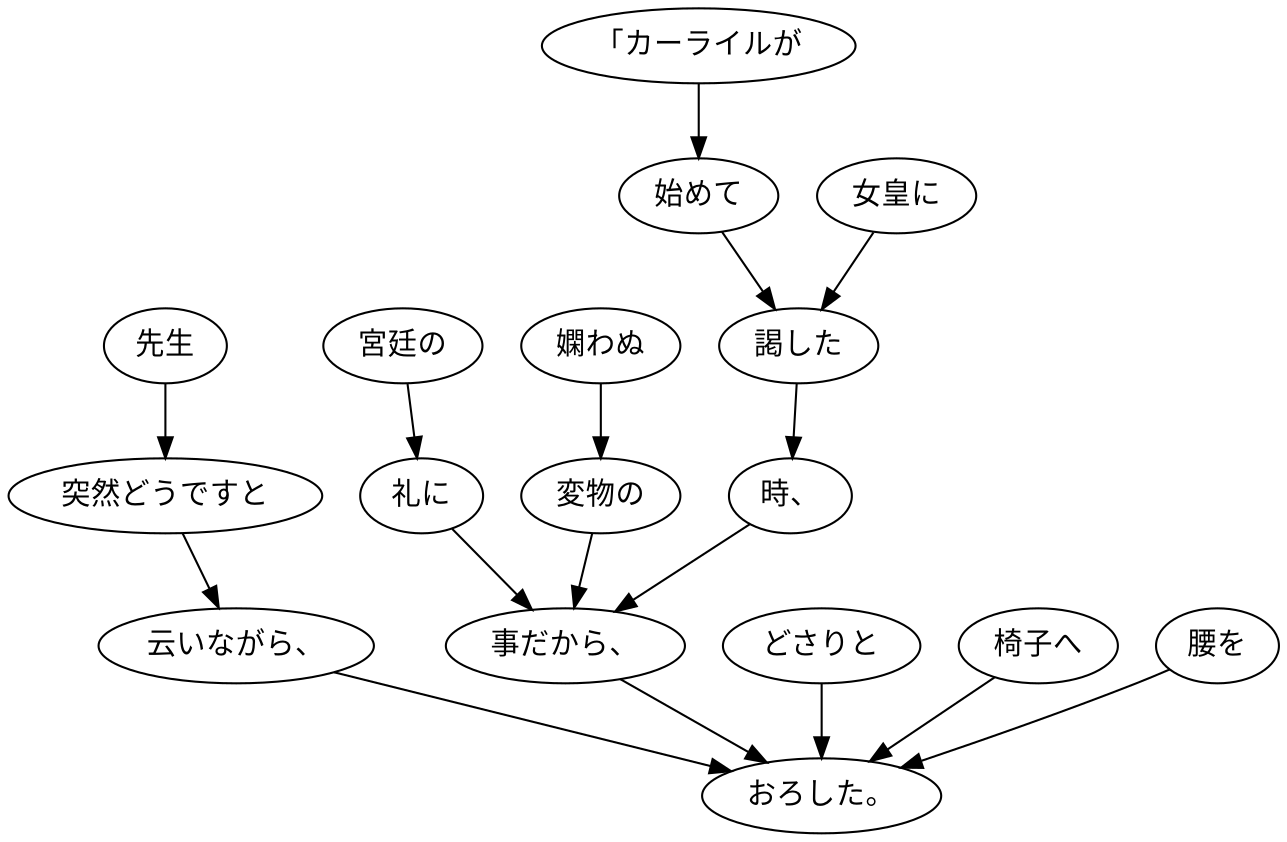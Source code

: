 digraph graph8534 {
	node0 [label="「カーライルが"];
	node1 [label="始めて"];
	node2 [label="女皇に"];
	node3 [label="謁した"];
	node4 [label="時、"];
	node5 [label="宮廷の"];
	node6 [label="礼に"];
	node7 [label="嫻わぬ"];
	node8 [label="変物の"];
	node9 [label="事だから、"];
	node10 [label="先生"];
	node11 [label="突然どうですと"];
	node12 [label="云いながら、"];
	node13 [label="どさりと"];
	node14 [label="椅子へ"];
	node15 [label="腰を"];
	node16 [label="おろした。"];
	node0 -> node1;
	node1 -> node3;
	node2 -> node3;
	node3 -> node4;
	node4 -> node9;
	node5 -> node6;
	node6 -> node9;
	node7 -> node8;
	node8 -> node9;
	node9 -> node16;
	node10 -> node11;
	node11 -> node12;
	node12 -> node16;
	node13 -> node16;
	node14 -> node16;
	node15 -> node16;
}
